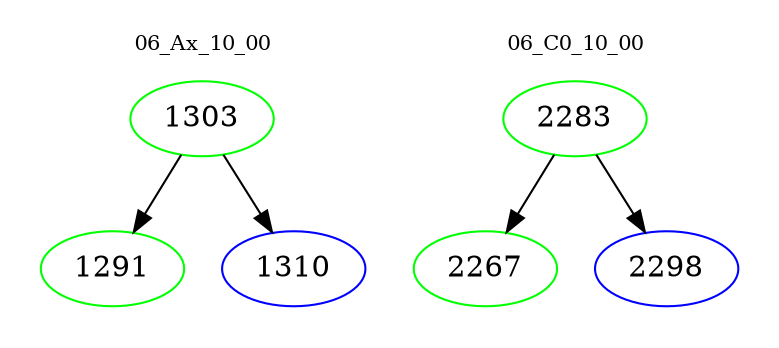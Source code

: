 digraph{
subgraph cluster_0 {
color = white
label = "06_Ax_10_00";
fontsize=10;
T0_1303 [label="1303", color="green"]
T0_1303 -> T0_1291 [color="black"]
T0_1291 [label="1291", color="green"]
T0_1303 -> T0_1310 [color="black"]
T0_1310 [label="1310", color="blue"]
}
subgraph cluster_1 {
color = white
label = "06_C0_10_00";
fontsize=10;
T1_2283 [label="2283", color="green"]
T1_2283 -> T1_2267 [color="black"]
T1_2267 [label="2267", color="green"]
T1_2283 -> T1_2298 [color="black"]
T1_2298 [label="2298", color="blue"]
}
}
